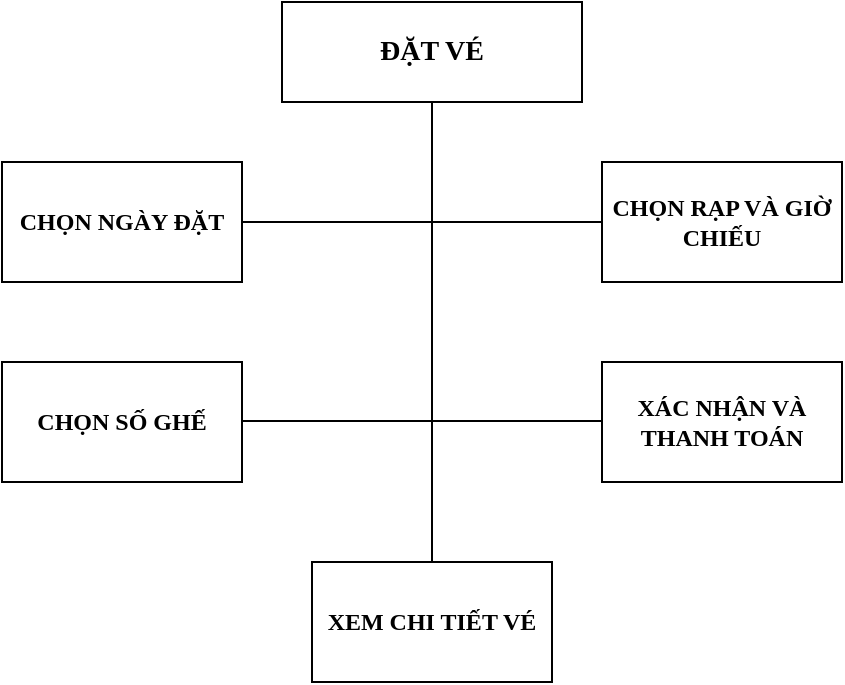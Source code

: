 <mxfile version="24.7.17" pages="6">
  <diagram name="DATVE" id="-6pD_12YhMq_ZjjF0mtk">
    <mxGraphModel dx="1290" dy="530" grid="1" gridSize="10" guides="1" tooltips="1" connect="1" arrows="1" fold="1" page="1" pageScale="1" pageWidth="827" pageHeight="1169" math="0" shadow="0">
      <root>
        <mxCell id="0" />
        <mxCell id="1" parent="0" />
        <mxCell id="ln--CeWa2b7uPzHcNE82-1" value="&lt;font style=&quot;font-size: 14px;&quot; face=&quot;Times New Roman&quot;&gt;&lt;b&gt;ĐẶT VÉ&lt;/b&gt;&lt;/font&gt;" style="rounded=0;whiteSpace=wrap;html=1;" vertex="1" parent="1">
          <mxGeometry x="320" y="80" width="150" height="50" as="geometry" />
        </mxCell>
        <mxCell id="ln--CeWa2b7uPzHcNE82-2" value="&lt;font face=&quot;Times New Roman&quot;&gt;&lt;b&gt;CHỌN NGÀY ĐẶT&lt;/b&gt;&lt;/font&gt;" style="rounded=0;whiteSpace=wrap;html=1;" vertex="1" parent="1">
          <mxGeometry x="180" y="160" width="120" height="60" as="geometry" />
        </mxCell>
        <mxCell id="ln--CeWa2b7uPzHcNE82-3" value="&lt;font face=&quot;Times New Roman&quot;&gt;&lt;b&gt;CHỌN RẠP VÀ GIỜ CHIẾU&lt;/b&gt;&lt;/font&gt;" style="rounded=0;whiteSpace=wrap;html=1;" vertex="1" parent="1">
          <mxGeometry x="480" y="160" width="120" height="60" as="geometry" />
        </mxCell>
        <mxCell id="ln--CeWa2b7uPzHcNE82-4" value="&lt;font face=&quot;Times New Roman&quot;&gt;&lt;b&gt;CHỌN SỐ GHẾ&lt;/b&gt;&lt;/font&gt;" style="rounded=0;whiteSpace=wrap;html=1;" vertex="1" parent="1">
          <mxGeometry x="180" y="260" width="120" height="60" as="geometry" />
        </mxCell>
        <mxCell id="ln--CeWa2b7uPzHcNE82-5" value="&lt;font face=&quot;Times New Roman&quot;&gt;&lt;b&gt;XÁC NHẬN VÀ THANH TOÁN&lt;/b&gt;&lt;/font&gt;" style="rounded=0;whiteSpace=wrap;html=1;" vertex="1" parent="1">
          <mxGeometry x="480" y="260" width="120" height="60" as="geometry" />
        </mxCell>
        <mxCell id="ln--CeWa2b7uPzHcNE82-6" value="&lt;font face=&quot;Times New Roman&quot;&gt;&lt;b&gt;XEM CHI TIẾT VÉ&lt;/b&gt;&lt;/font&gt;" style="rounded=0;whiteSpace=wrap;html=1;" vertex="1" parent="1">
          <mxGeometry x="335" y="360" width="120" height="60" as="geometry" />
        </mxCell>
        <mxCell id="ln--CeWa2b7uPzHcNE82-8" value="" style="endArrow=none;html=1;rounded=0;entryX=0.5;entryY=1;entryDx=0;entryDy=0;exitX=0.5;exitY=0;exitDx=0;exitDy=0;" edge="1" parent="1" source="ln--CeWa2b7uPzHcNE82-6" target="ln--CeWa2b7uPzHcNE82-1">
          <mxGeometry width="50" height="50" relative="1" as="geometry">
            <mxPoint x="390" y="260" as="sourcePoint" />
            <mxPoint x="440" y="210" as="targetPoint" />
          </mxGeometry>
        </mxCell>
        <mxCell id="ln--CeWa2b7uPzHcNE82-9" value="" style="endArrow=none;html=1;rounded=0;exitX=1;exitY=0.5;exitDx=0;exitDy=0;entryX=0;entryY=0.5;entryDx=0;entryDy=0;" edge="1" parent="1" source="ln--CeWa2b7uPzHcNE82-2" target="ln--CeWa2b7uPzHcNE82-3">
          <mxGeometry width="50" height="50" relative="1" as="geometry">
            <mxPoint x="370" y="210" as="sourcePoint" />
            <mxPoint x="420" y="160" as="targetPoint" />
          </mxGeometry>
        </mxCell>
        <mxCell id="ln--CeWa2b7uPzHcNE82-10" value="" style="endArrow=none;html=1;rounded=0;exitX=1;exitY=0.5;exitDx=0;exitDy=0;entryX=0;entryY=0.5;entryDx=0;entryDy=0;" edge="1" parent="1">
          <mxGeometry width="50" height="50" relative="1" as="geometry">
            <mxPoint x="300" y="289.5" as="sourcePoint" />
            <mxPoint x="480" y="289.5" as="targetPoint" />
          </mxGeometry>
        </mxCell>
      </root>
    </mxGraphModel>
  </diagram>
  <diagram id="0jxcpJRTk8MvQ8Mmuls5" name="hoàn vé">
    <mxGraphModel dx="1290" dy="530" grid="1" gridSize="10" guides="1" tooltips="1" connect="1" arrows="1" fold="1" page="1" pageScale="1" pageWidth="827" pageHeight="1169" math="0" shadow="0">
      <root>
        <mxCell id="0" />
        <mxCell id="1" parent="0" />
        <mxCell id="HUeR2i0Ve-qyK_40Yj_W-10" value="&lt;font style=&quot;font-size: 14px;&quot; face=&quot;Times New Roman&quot;&gt;&lt;b&gt;HOÀN VÉ&lt;/b&gt;&lt;/font&gt;" style="rounded=0;whiteSpace=wrap;html=1;" vertex="1" parent="1">
          <mxGeometry x="330" y="90" width="150" height="50" as="geometry" />
        </mxCell>
        <mxCell id="HUeR2i0Ve-qyK_40Yj_W-11" value="&lt;font face=&quot;Times New Roman&quot;&gt;&lt;b&gt;CHỌN ĐƠN VÉ&lt;/b&gt;&lt;/font&gt;" style="rounded=0;whiteSpace=wrap;html=1;" vertex="1" parent="1">
          <mxGeometry x="190" y="170" width="120" height="60" as="geometry" />
        </mxCell>
        <mxCell id="HUeR2i0Ve-qyK_40Yj_W-12" value="&lt;font face=&quot;Times New Roman&quot;&gt;&lt;b&gt;XÁC NHẬN HOÀN VÉ&lt;/b&gt;&lt;/font&gt;" style="rounded=0;whiteSpace=wrap;html=1;" vertex="1" parent="1">
          <mxGeometry x="490" y="170" width="120" height="60" as="geometry" />
        </mxCell>
        <mxCell id="HUeR2i0Ve-qyK_40Yj_W-17" value="" style="endArrow=none;html=1;rounded=0;exitX=1;exitY=0.5;exitDx=0;exitDy=0;entryX=0;entryY=0.5;entryDx=0;entryDy=0;" edge="1" parent="1" source="HUeR2i0Ve-qyK_40Yj_W-11" target="HUeR2i0Ve-qyK_40Yj_W-12">
          <mxGeometry width="50" height="50" relative="1" as="geometry">
            <mxPoint x="380" y="220" as="sourcePoint" />
            <mxPoint x="430" y="170" as="targetPoint" />
          </mxGeometry>
        </mxCell>
        <mxCell id="HUeR2i0Ve-qyK_40Yj_W-19" value="" style="endArrow=none;html=1;rounded=0;entryX=0.459;entryY=1.04;entryDx=0;entryDy=0;entryPerimeter=0;" edge="1" parent="1" target="HUeR2i0Ve-qyK_40Yj_W-10">
          <mxGeometry width="50" height="50" relative="1" as="geometry">
            <mxPoint x="399" y="200" as="sourcePoint" />
            <mxPoint x="440" y="250" as="targetPoint" />
          </mxGeometry>
        </mxCell>
      </root>
    </mxGraphModel>
  </diagram>
  <diagram id="2mQW40YiBdBHXCSA3I5Z" name="QUANLYPHIM">
    <mxGraphModel dx="1290" dy="530" grid="1" gridSize="10" guides="1" tooltips="1" connect="1" arrows="1" fold="1" page="1" pageScale="1" pageWidth="827" pageHeight="1169" math="0" shadow="0">
      <root>
        <mxCell id="0" />
        <mxCell id="1" parent="0" />
        <mxCell id="JmTtMjXCRZtTVu2bY9fE-1" value="&lt;font style=&quot;font-size: 14px;&quot; face=&quot;Times New Roman&quot;&gt;&lt;b&gt;QUẢN LÝ PHIM&lt;/b&gt;&lt;/font&gt;" style="rounded=0;whiteSpace=wrap;html=1;" parent="1" vertex="1">
          <mxGeometry x="320" y="80" width="150" height="50" as="geometry" />
        </mxCell>
        <mxCell id="JmTtMjXCRZtTVu2bY9fE-2" value="&lt;font face=&quot;Times New Roman&quot;&gt;&lt;b&gt;QUẢN LÍ DANH SÁCH PHIM&lt;/b&gt;&lt;/font&gt;" style="rounded=0;whiteSpace=wrap;html=1;" parent="1" vertex="1">
          <mxGeometry x="180" y="160" width="120" height="60" as="geometry" />
        </mxCell>
        <mxCell id="JmTtMjXCRZtTVu2bY9fE-3" value="&lt;font face=&quot;Times New Roman&quot;&gt;&lt;b&gt;XEM DANH SÁCH PHIM&lt;/b&gt;&lt;/font&gt;" style="rounded=0;whiteSpace=wrap;html=1;" parent="1" vertex="1">
          <mxGeometry x="480" y="160" width="120" height="60" as="geometry" />
        </mxCell>
        <mxCell id="JmTtMjXCRZtTVu2bY9fE-4" value="&lt;font face=&quot;Times New Roman&quot;&gt;&lt;b&gt;XEM CHI TIẾT PHIM&lt;/b&gt;&lt;/font&gt;" style="rounded=0;whiteSpace=wrap;html=1;" parent="1" vertex="1">
          <mxGeometry x="180" y="260" width="120" height="60" as="geometry" />
        </mxCell>
        <mxCell id="JmTtMjXCRZtTVu2bY9fE-5" value="&lt;font face=&quot;Times New Roman&quot;&gt;&lt;b&gt;DỪNG CHIẾU&lt;/b&gt;&lt;/font&gt;" style="rounded=0;whiteSpace=wrap;html=1;" parent="1" vertex="1">
          <mxGeometry x="480" y="260" width="120" height="60" as="geometry" />
        </mxCell>
        <mxCell id="JmTtMjXCRZtTVu2bY9fE-7" value="" style="endArrow=none;html=1;rounded=0;entryX=0.5;entryY=1;entryDx=0;entryDy=0;" parent="1" target="JmTtMjXCRZtTVu2bY9fE-1" edge="1">
          <mxGeometry width="50" height="50" relative="1" as="geometry">
            <mxPoint x="395" y="290" as="sourcePoint" />
            <mxPoint x="440" y="210" as="targetPoint" />
          </mxGeometry>
        </mxCell>
        <mxCell id="JmTtMjXCRZtTVu2bY9fE-8" value="" style="endArrow=none;html=1;rounded=0;exitX=1;exitY=0.5;exitDx=0;exitDy=0;entryX=0;entryY=0.5;entryDx=0;entryDy=0;" parent="1" source="JmTtMjXCRZtTVu2bY9fE-2" target="JmTtMjXCRZtTVu2bY9fE-3" edge="1">
          <mxGeometry width="50" height="50" relative="1" as="geometry">
            <mxPoint x="370" y="210" as="sourcePoint" />
            <mxPoint x="420" y="160" as="targetPoint" />
          </mxGeometry>
        </mxCell>
        <mxCell id="JmTtMjXCRZtTVu2bY9fE-9" value="" style="endArrow=none;html=1;rounded=0;exitX=1;exitY=0.5;exitDx=0;exitDy=0;entryX=0;entryY=0.5;entryDx=0;entryDy=0;" parent="1" edge="1">
          <mxGeometry width="50" height="50" relative="1" as="geometry">
            <mxPoint x="300" y="289.5" as="sourcePoint" />
            <mxPoint x="480" y="289.5" as="targetPoint" />
          </mxGeometry>
        </mxCell>
      </root>
    </mxGraphModel>
  </diagram>
  <diagram id="iosN70V-GH99x3qtzorC" name="QUANLYKHUYENMAI">
    <mxGraphModel dx="1290" dy="530" grid="1" gridSize="10" guides="1" tooltips="1" connect="1" arrows="1" fold="1" page="1" pageScale="1" pageWidth="827" pageHeight="1169" math="0" shadow="0">
      <root>
        <mxCell id="0" />
        <mxCell id="1" parent="0" />
        <mxCell id="RuLYsPvu7Jndht4I612S-1" value="&lt;font style=&quot;font-size: 14px;&quot; face=&quot;Times New Roman&quot;&gt;&lt;b&gt;QUẢN LÝ KHUYẾN MÃI&lt;/b&gt;&lt;/font&gt;" style="rounded=0;whiteSpace=wrap;html=1;" parent="1" vertex="1">
          <mxGeometry x="320" y="80" width="150" height="50" as="geometry" />
        </mxCell>
        <mxCell id="RuLYsPvu7Jndht4I612S-2" value="&lt;font face=&quot;Times New Roman&quot;&gt;&lt;b&gt;QUẢN LÍ DANH SÁCH KHUYẾN MÃI&lt;/b&gt;&lt;/font&gt;" style="rounded=0;whiteSpace=wrap;html=1;" parent="1" vertex="1">
          <mxGeometry x="180" y="160" width="120" height="60" as="geometry" />
        </mxCell>
        <mxCell id="RuLYsPvu7Jndht4I612S-3" value="&lt;font face=&quot;Times New Roman&quot;&gt;&lt;b&gt;XEM DANH SÁCH KHUYẾN MÃI&lt;/b&gt;&lt;/font&gt;" style="rounded=0;whiteSpace=wrap;html=1;" parent="1" vertex="1">
          <mxGeometry x="480" y="160" width="120" height="60" as="geometry" />
        </mxCell>
        <mxCell id="RuLYsPvu7Jndht4I612S-6" value="" style="endArrow=none;html=1;rounded=0;entryX=0.5;entryY=1;entryDx=0;entryDy=0;" parent="1" source="RuLYsPvu7Jndht4I612S-9" target="RuLYsPvu7Jndht4I612S-1" edge="1">
          <mxGeometry width="50" height="50" relative="1" as="geometry">
            <mxPoint x="395" y="290" as="sourcePoint" />
            <mxPoint x="440" y="210" as="targetPoint" />
          </mxGeometry>
        </mxCell>
        <mxCell id="RuLYsPvu7Jndht4I612S-7" value="" style="endArrow=none;html=1;rounded=0;exitX=1;exitY=0.5;exitDx=0;exitDy=0;entryX=0;entryY=0.5;entryDx=0;entryDy=0;" parent="1" source="RuLYsPvu7Jndht4I612S-2" target="RuLYsPvu7Jndht4I612S-3" edge="1">
          <mxGeometry width="50" height="50" relative="1" as="geometry">
            <mxPoint x="370" y="210" as="sourcePoint" />
            <mxPoint x="420" y="160" as="targetPoint" />
          </mxGeometry>
        </mxCell>
        <mxCell id="RuLYsPvu7Jndht4I612S-10" value="" style="endArrow=none;html=1;rounded=0;entryX=0.5;entryY=1;entryDx=0;entryDy=0;" parent="1" target="RuLYsPvu7Jndht4I612S-9" edge="1">
          <mxGeometry width="50" height="50" relative="1" as="geometry">
            <mxPoint x="395" y="290" as="sourcePoint" />
            <mxPoint x="395" y="130" as="targetPoint" />
          </mxGeometry>
        </mxCell>
        <mxCell id="RuLYsPvu7Jndht4I612S-9" value="&lt;font face=&quot;Times New Roman&quot;&gt;&lt;b&gt;HIỆU CHỈNH-TẠM NGƯNG&lt;/b&gt;&lt;/font&gt;" style="rounded=0;whiteSpace=wrap;html=1;" parent="1" vertex="1">
          <mxGeometry x="335" y="250" width="120" height="60" as="geometry" />
        </mxCell>
      </root>
    </mxGraphModel>
  </diagram>
  <diagram id="0wI4ZpPkVI2bV4DPkFOF" name="QUANLYLICHHCHIEU">
    <mxGraphModel dx="1290" dy="530" grid="1" gridSize="10" guides="1" tooltips="1" connect="1" arrows="1" fold="1" page="1" pageScale="1" pageWidth="827" pageHeight="1169" math="0" shadow="0">
      <root>
        <mxCell id="0" />
        <mxCell id="1" parent="0" />
        <mxCell id="jVmwelVNEIsr6q0YsTY--1" value="&lt;font style=&quot;font-size: 14px;&quot; face=&quot;Times New Roman&quot;&gt;&lt;b&gt;QUẢN LÝ LỊCH CHIẾU&lt;/b&gt;&lt;/font&gt;" style="rounded=0;whiteSpace=wrap;html=1;" vertex="1" parent="1">
          <mxGeometry x="320" y="80" width="150" height="50" as="geometry" />
        </mxCell>
        <mxCell id="jVmwelVNEIsr6q0YsTY--2" value="&lt;font face=&quot;Times New Roman&quot;&gt;&lt;b&gt;QUẢN LÍ LỊCH CHIẾU TỪNG PHIM&lt;/b&gt;&lt;/font&gt;" style="rounded=0;whiteSpace=wrap;html=1;" vertex="1" parent="1">
          <mxGeometry x="180" y="160" width="120" height="60" as="geometry" />
        </mxCell>
        <mxCell id="jVmwelVNEIsr6q0YsTY--3" value="&lt;font face=&quot;Times New Roman&quot;&gt;&lt;b&gt;XEM LỊCH CHIẾU TỪNG PHIM&lt;/b&gt;&lt;/font&gt;" style="rounded=0;whiteSpace=wrap;html=1;" vertex="1" parent="1">
          <mxGeometry x="480" y="160" width="120" height="60" as="geometry" />
        </mxCell>
        <mxCell id="jVmwelVNEIsr6q0YsTY--4" value="&lt;font face=&quot;Times New Roman&quot;&gt;&lt;b&gt;XEM LỊCH CHIẾU TRONG NGÀY CỦA CÁC PHIM&lt;/b&gt;&lt;/font&gt;" style="rounded=0;whiteSpace=wrap;html=1;" vertex="1" parent="1">
          <mxGeometry x="335" y="290" width="120" height="60" as="geometry" />
        </mxCell>
        <mxCell id="jVmwelVNEIsr6q0YsTY--6" value="" style="endArrow=none;html=1;rounded=0;entryX=0.5;entryY=1;entryDx=0;entryDy=0;" edge="1" parent="1" target="jVmwelVNEIsr6q0YsTY--1">
          <mxGeometry width="50" height="50" relative="1" as="geometry">
            <mxPoint x="395" y="290" as="sourcePoint" />
            <mxPoint x="440" y="210" as="targetPoint" />
          </mxGeometry>
        </mxCell>
        <mxCell id="jVmwelVNEIsr6q0YsTY--7" value="" style="endArrow=none;html=1;rounded=0;exitX=1;exitY=0.5;exitDx=0;exitDy=0;entryX=0;entryY=0.5;entryDx=0;entryDy=0;" edge="1" parent="1" source="jVmwelVNEIsr6q0YsTY--2" target="jVmwelVNEIsr6q0YsTY--3">
          <mxGeometry width="50" height="50" relative="1" as="geometry">
            <mxPoint x="370" y="210" as="sourcePoint" />
            <mxPoint x="420" y="160" as="targetPoint" />
          </mxGeometry>
        </mxCell>
      </root>
    </mxGraphModel>
  </diagram>
  <diagram id="GpYn09rLi_axvemt91hQ" name="THÔNGKE">
    <mxGraphModel dx="1290" dy="530" grid="1" gridSize="10" guides="1" tooltips="1" connect="1" arrows="1" fold="1" page="1" pageScale="1" pageWidth="827" pageHeight="1169" math="0" shadow="0">
      <root>
        <mxCell id="0" />
        <mxCell id="1" parent="0" />
        <mxCell id="jb9UgQqoNCTg2ZBHjWpH-1" value="&lt;font face=&quot;Times New Roman&quot;&gt;&lt;span style=&quot;font-size: 14px;&quot;&gt;&lt;b&gt;THỐNG KÊ&lt;/b&gt;&lt;/span&gt;&lt;/font&gt;" style="rounded=0;whiteSpace=wrap;html=1;" vertex="1" parent="1">
          <mxGeometry x="320" y="80" width="150" height="50" as="geometry" />
        </mxCell>
        <mxCell id="jb9UgQqoNCTg2ZBHjWpH-2" value="&lt;font face=&quot;Times New Roman&quot;&gt;&lt;b&gt;THỐNG KÊ SỐ VÉ TRONG TỪNG SUẤT CHIẾU&lt;/b&gt;&lt;/font&gt;" style="rounded=0;whiteSpace=wrap;html=1;" vertex="1" parent="1">
          <mxGeometry x="180" y="160" width="120" height="60" as="geometry" />
        </mxCell>
        <mxCell id="jb9UgQqoNCTg2ZBHjWpH-3" value="&lt;font face=&quot;Times New Roman&quot;&gt;&lt;b&gt;THỐNG KÊ DOANH THU TỪNG PHIM TRONG 1 RẠP&lt;/b&gt;&lt;/font&gt;" style="rounded=0;whiteSpace=wrap;html=1;" vertex="1" parent="1">
          <mxGeometry x="480" y="160" width="120" height="60" as="geometry" />
        </mxCell>
        <mxCell id="jb9UgQqoNCTg2ZBHjWpH-5" value="" style="endArrow=none;html=1;rounded=0;entryX=0.5;entryY=1;entryDx=0;entryDy=0;exitX=0.5;exitY=0;exitDx=0;exitDy=0;" edge="1" parent="1" target="jb9UgQqoNCTg2ZBHjWpH-1" source="FK_T2NMAYYMvwf7MJIVK-4">
          <mxGeometry width="50" height="50" relative="1" as="geometry">
            <mxPoint x="395" y="310" as="sourcePoint" />
            <mxPoint x="440" y="210" as="targetPoint" />
          </mxGeometry>
        </mxCell>
        <mxCell id="jb9UgQqoNCTg2ZBHjWpH-6" value="" style="endArrow=none;html=1;rounded=0;exitX=1;exitY=0.5;exitDx=0;exitDy=0;entryX=0;entryY=0.5;entryDx=0;entryDy=0;" edge="1" parent="1" source="jb9UgQqoNCTg2ZBHjWpH-2" target="jb9UgQqoNCTg2ZBHjWpH-3">
          <mxGeometry width="50" height="50" relative="1" as="geometry">
            <mxPoint x="370" y="210" as="sourcePoint" />
            <mxPoint x="420" y="160" as="targetPoint" />
          </mxGeometry>
        </mxCell>
        <mxCell id="FK_T2NMAYYMvwf7MJIVK-5" value="" style="endArrow=none;html=1;rounded=0;entryX=0.5;entryY=1;entryDx=0;entryDy=0;exitX=0.5;exitY=0;exitDx=0;exitDy=0;" edge="1" parent="1" target="FK_T2NMAYYMvwf7MJIVK-4">
          <mxGeometry width="50" height="50" relative="1" as="geometry">
            <mxPoint x="395" y="310" as="sourcePoint" />
            <mxPoint x="395" y="130" as="targetPoint" />
          </mxGeometry>
        </mxCell>
        <mxCell id="FK_T2NMAYYMvwf7MJIVK-4" value="&lt;font face=&quot;Times New Roman&quot;&gt;&lt;b&gt;THỐNG KÊ DOANH THU CỦA TỪNG PHIM Ở TẤT CẢ CÁC RẠP&lt;/b&gt;&lt;/font&gt;" style="rounded=0;whiteSpace=wrap;html=1;" vertex="1" parent="1">
          <mxGeometry x="307.5" y="250" width="175" height="60" as="geometry" />
        </mxCell>
      </root>
    </mxGraphModel>
  </diagram>
</mxfile>
